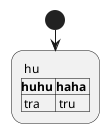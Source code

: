 @startuml
start
: hu
|=huhu |=haha |
| tra | tru |;

'package "cmd_utils.py \n |=huhu |=haha | \n | tra | tru | " as pd <<Python>> <<module>> {
'
'    class cmd_utils <<Python>> <<module functions>>{
'    +vosda()
'    +as()
'    }
'
'    class huh <<Python>> <<class>> {
'        +__init__(self, hu)
'        +hu()
'
'    }
'
'}
'
'
'note as n11
'huhu
'end note
'
'note as n12
'haha
'$allelems.elements[3].taggedvalues[0].tag
'The tagged values as defined like this are hardly iterable without
'knowing the tags name... have to change the representation in the
'JSON model repo.
'end note

@enduml